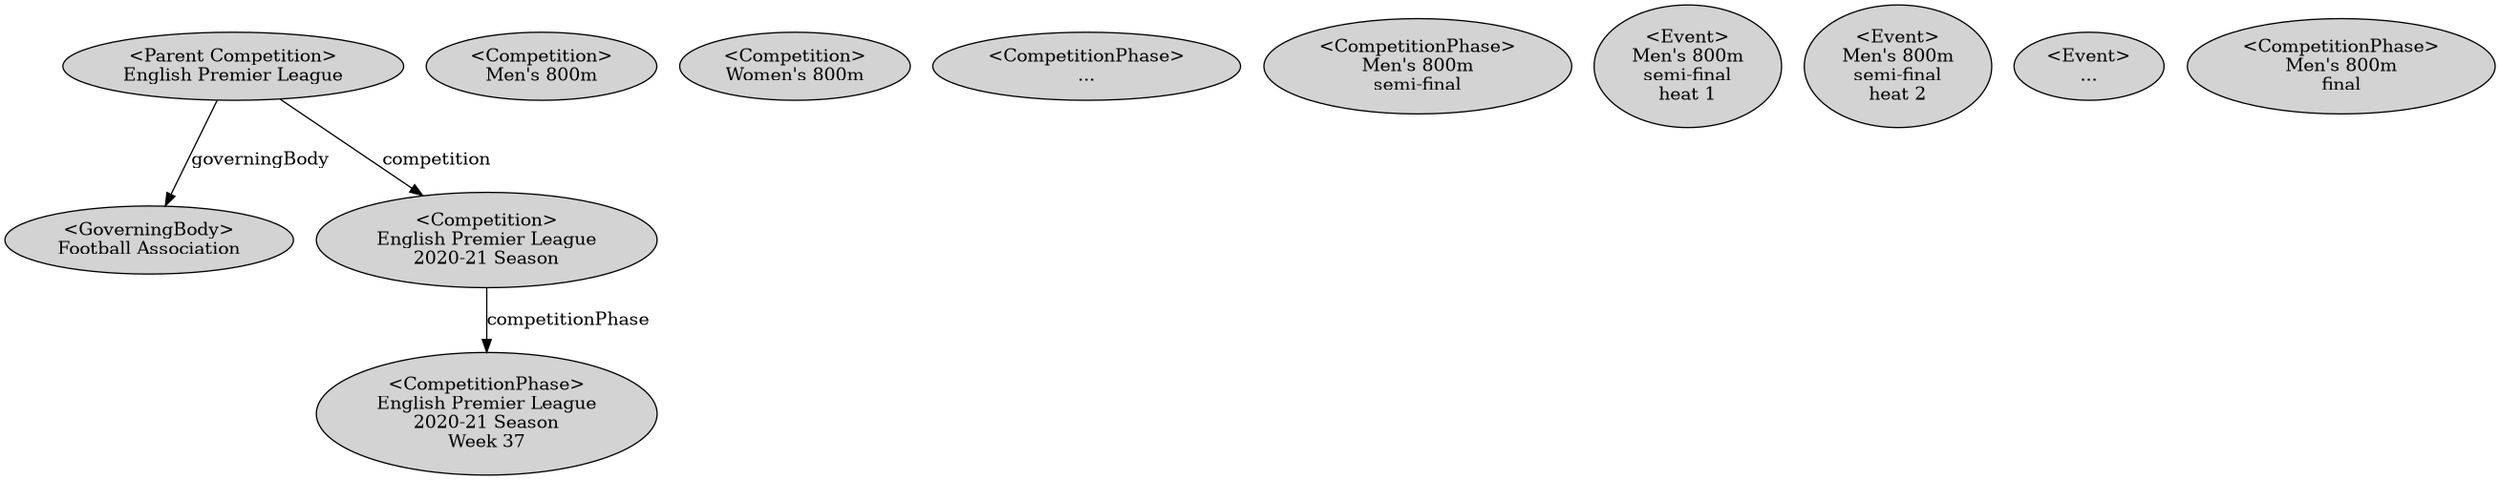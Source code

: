 @startuml
digraph regexp {
 # docs and examples at https://graphviz.org/Gallery/directed/
 node [colorscheme=dark27 style="filled"]
 premierleague [label="<Parent Competition>\nEnglish Premier League"];
 thefa [label="<GoverningBody>\nFootball Association"];
 pl2020season [label="<Competition>\nEnglish Premier League\n2020-21 Season"];
 seasonweek37 [label="<CompetitionPhase>\nEnglish Premier League\n2020-21 Season\nWeek 37"];
 mancityvs [label="<Competition>\nMen's 800m"];
 tokyowomens800m [label="<Competition>\nWomen's 800m"];
 tokyowomens800mextra [label="<CompetitionPhase>\n..."];
 tokyomens800msemifinal [label="<CompetitionPhase>\nMen's 800m\nsemi-final"];
 tokyomens800msemifinalheat1 [label="<Event>\nMen's 800m\nsemi-final\nheat 1"];
 tokyomens800msemifinalheat2 [label="<Event>\nMen's 800m\nsemi-final\nheat 2"];
 tokyomens800msemifinalheatx [label="<Event>\n..."];
 tokyomens800mfinal [label="<CompetitionPhase>\nMen's 800m\nfinal"];
 premierleague -> pl2020season [label="competition"];
 premierleague -> thefa [label="governingBody"];
 pl2020season -> seasonweek37 [label="competitionPhase"];
}
@enduml
